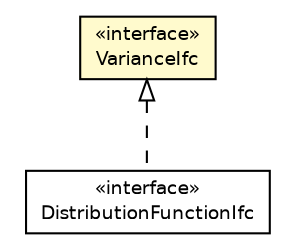 #!/usr/local/bin/dot
#
# Class diagram 
# Generated by UMLGraph version 5.4 (http://www.umlgraph.org/)
#

digraph G {
	edge [fontname="Helvetica",fontsize=10,labelfontname="Helvetica",labelfontsize=10];
	node [fontname="Helvetica",fontsize=10,shape=plaintext];
	nodesep=0.25;
	ranksep=0.5;
	// jsl.utilities.random.distributions.VarianceIfc
	c235470 [label=<<table title="jsl.utilities.random.distributions.VarianceIfc" border="0" cellborder="1" cellspacing="0" cellpadding="2" port="p" bgcolor="lemonChiffon" href="./VarianceIfc.html">
		<tr><td><table border="0" cellspacing="0" cellpadding="1">
<tr><td align="center" balign="center"> &#171;interface&#187; </td></tr>
<tr><td align="center" balign="center"> VarianceIfc </td></tr>
		</table></td></tr>
		</table>>, URL="./VarianceIfc.html", fontname="Helvetica", fontcolor="black", fontsize=9.0];
	// jsl.utilities.random.distributions.DistributionFunctionIfc
	c235500 [label=<<table title="jsl.utilities.random.distributions.DistributionFunctionIfc" border="0" cellborder="1" cellspacing="0" cellpadding="2" port="p" href="./DistributionFunctionIfc.html">
		<tr><td><table border="0" cellspacing="0" cellpadding="1">
<tr><td align="center" balign="center"> &#171;interface&#187; </td></tr>
<tr><td align="center" balign="center"> DistributionFunctionIfc </td></tr>
		</table></td></tr>
		</table>>, URL="./DistributionFunctionIfc.html", fontname="Helvetica", fontcolor="black", fontsize=9.0];
	//jsl.utilities.random.distributions.DistributionFunctionIfc implements jsl.utilities.random.distributions.VarianceIfc
	c235470:p -> c235500:p [dir=back,arrowtail=empty,style=dashed];
}

